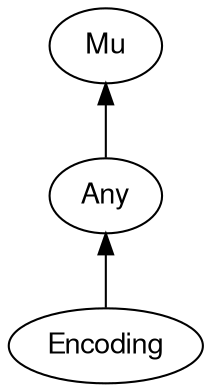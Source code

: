 digraph "perl6-type-graph" {
    rankdir=BT;
    splines=polyline;
    overlap=false; 
    // Types
    "Encoding" [color="#000000", fontcolor="#000000", href="/type/Encoding", fontname="FreeSans"];
    "Mu" [color="#000000", fontcolor="#000000", href="/type/Mu", fontname="FreeSans"];
    "Any" [color="#000000", fontcolor="#000000", href="/type/Any", fontname="FreeSans"];

    // Superclasses
    "Encoding" -> "Any" [color="#000000"];
    "Any" -> "Mu" [color="#000000"];

    // Roles
}
